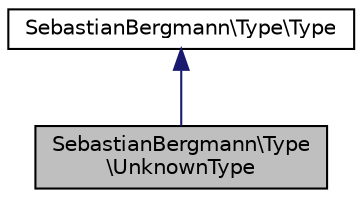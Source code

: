 digraph "SebastianBergmann\Type\UnknownType"
{
  edge [fontname="Helvetica",fontsize="10",labelfontname="Helvetica",labelfontsize="10"];
  node [fontname="Helvetica",fontsize="10",shape=record];
  Node0 [label="SebastianBergmann\\Type\l\\UnknownType",height=0.2,width=0.4,color="black", fillcolor="grey75", style="filled", fontcolor="black"];
  Node1 -> Node0 [dir="back",color="midnightblue",fontsize="10",style="solid",fontname="Helvetica"];
  Node1 [label="SebastianBergmann\\Type\\Type",height=0.2,width=0.4,color="black", fillcolor="white", style="filled",URL="$classSebastianBergmann_1_1Type_1_1Type.html"];
}
